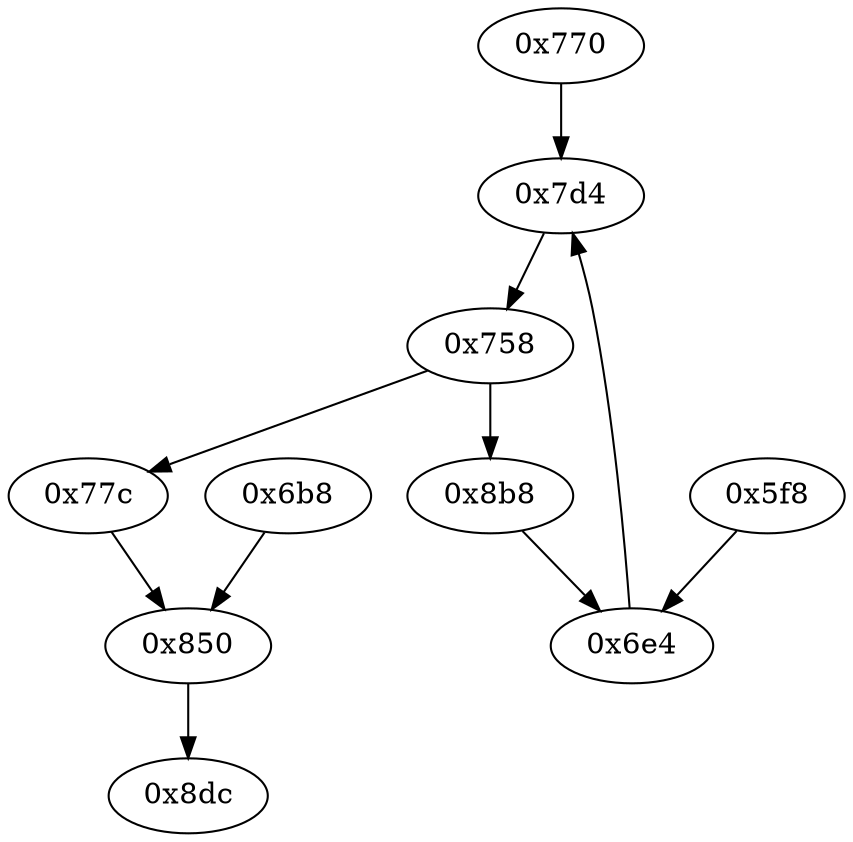 strict digraph "" {
	"0x770"	 [opcode="[u'ldr', u'mov', u'b']"];
	"0x7d4"	 [opcode="[u'ldr', u'ldr', u'ldr', u'ldrb', u'ldr', u'cmp', u'mov', u'mov', u'strb', u'ldr', u'ldr', u'ldr', u'add', u'sub', u'sub', u'mul', \
u'mvn', u'ldr', u'ldr', u'orr', u'mov', u'cmn', u'mov', u'cmp', u'mov', u'mov', u'mov', u'cmn', u'mov', u'mov', u'b']"];
	"0x770" -> "0x7d4";
	"0x6b8"	 [opcode="[u'ldr', u'ldr', u'bl', u'mov', u'b']"];
	"0x850"	 [opcode="[u'ldr', u'ldr', u'bl', u'ldr', u'ldr', u'ldr', u'ldr', u'add', u'sub', u'sub', u'mul', u'eor', u'and', u'ldr', u'ldr', u'mov', \
u'mov', u'cmp', u'mov', u'cmp', u'mov', u'mov', u'cmp', u'mov', u'mov', u'b']"];
	"0x6b8" -> "0x850";
	"0x77c"	 [opcode="[u'ldr', u'ldr', u'rsb', u'mvn', u'mul', u'eor', u'and', u'ldr', u'mov', u'mov', u'ldr', u'cmp', u'mov', u'cmp', u'mov', u'mov', \
u'cmp', u'mov', u'mov', u'teq', u'mov', u'b']"];
	"0x77c" -> "0x850";
	"0x8dc"	 [opcode="[u'mov', u'sub', u'pop']"];
	"0x758"	 [opcode="[u'ldrb', u'ldr', u'ldr', u'cmp', u'mov', u'b']"];
	"0x758" -> "0x77c";
	"0x8b8"	 [opcode="[u'ldr', u'ldr', u'rsb', u'sub', u'rsb', u'ldr', u'add', u'ldr', u'b']"];
	"0x758" -> "0x8b8";
	"0x6e4"	 [opcode="[u'ldr', u'str', u'str', u'ldr', u'sub', u'mul', u'mvn', u'ldr', u'orr', u'mov', u'cmn', u'mov', u'ldr', u'cmp', u'mov', u'mov', \
u'mov', u'cmn', u'mov', u'mov', u'teq', u'mov', u'b']"];
	"0x8b8" -> "0x6e4";
	"0x6e4" -> "0x7d4";
	"0x850" -> "0x8dc";
	"0x5f8"	 [opcode="[u'push', u'add', u'sub', u'ldr', u'str', u'mov', u'mvn', u'mov', u'ldr', u'ldr', u'ldr', u'ldr', u'ldr', u'add', u'str', u'ldr', \
u'str', u'add', u'str', u'mov', u'b']"];
	"0x5f8" -> "0x6e4";
	"0x7d4" -> "0x758";
}
